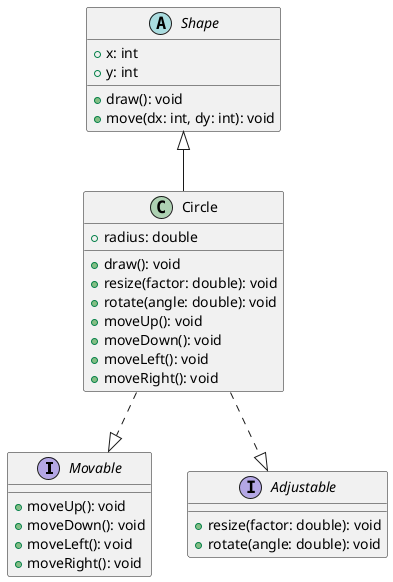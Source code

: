 @startuml

' تعريف الواجهة Movable
interface Movable {
    + moveUp(): void
    + moveDown(): void
    + moveLeft(): void
    + moveRight(): void
}

' تعريف الواجهة Adjustable
interface Adjustable {
    + resize(factor: double): void
    + rotate(angle: double): void
}

' تعريف الكلاس المجرد Shape
abstract class Shape {
    + x: int
    + y: int
    + draw(): void
    + move(dx: int, dy: int): void
}

' تعريف الكلاس Circle
class Circle {
    + radius: double
    + draw(): void
    + resize(factor: double): void
    + rotate(angle: double): void
    + moveUp(): void
    + moveDown(): void
    + moveLeft(): void
    + moveRight(): void
}

' العلاقات
Shape <|-- Circle
Circle ..|> Movable
Circle ..|> Adjustable

@enduml